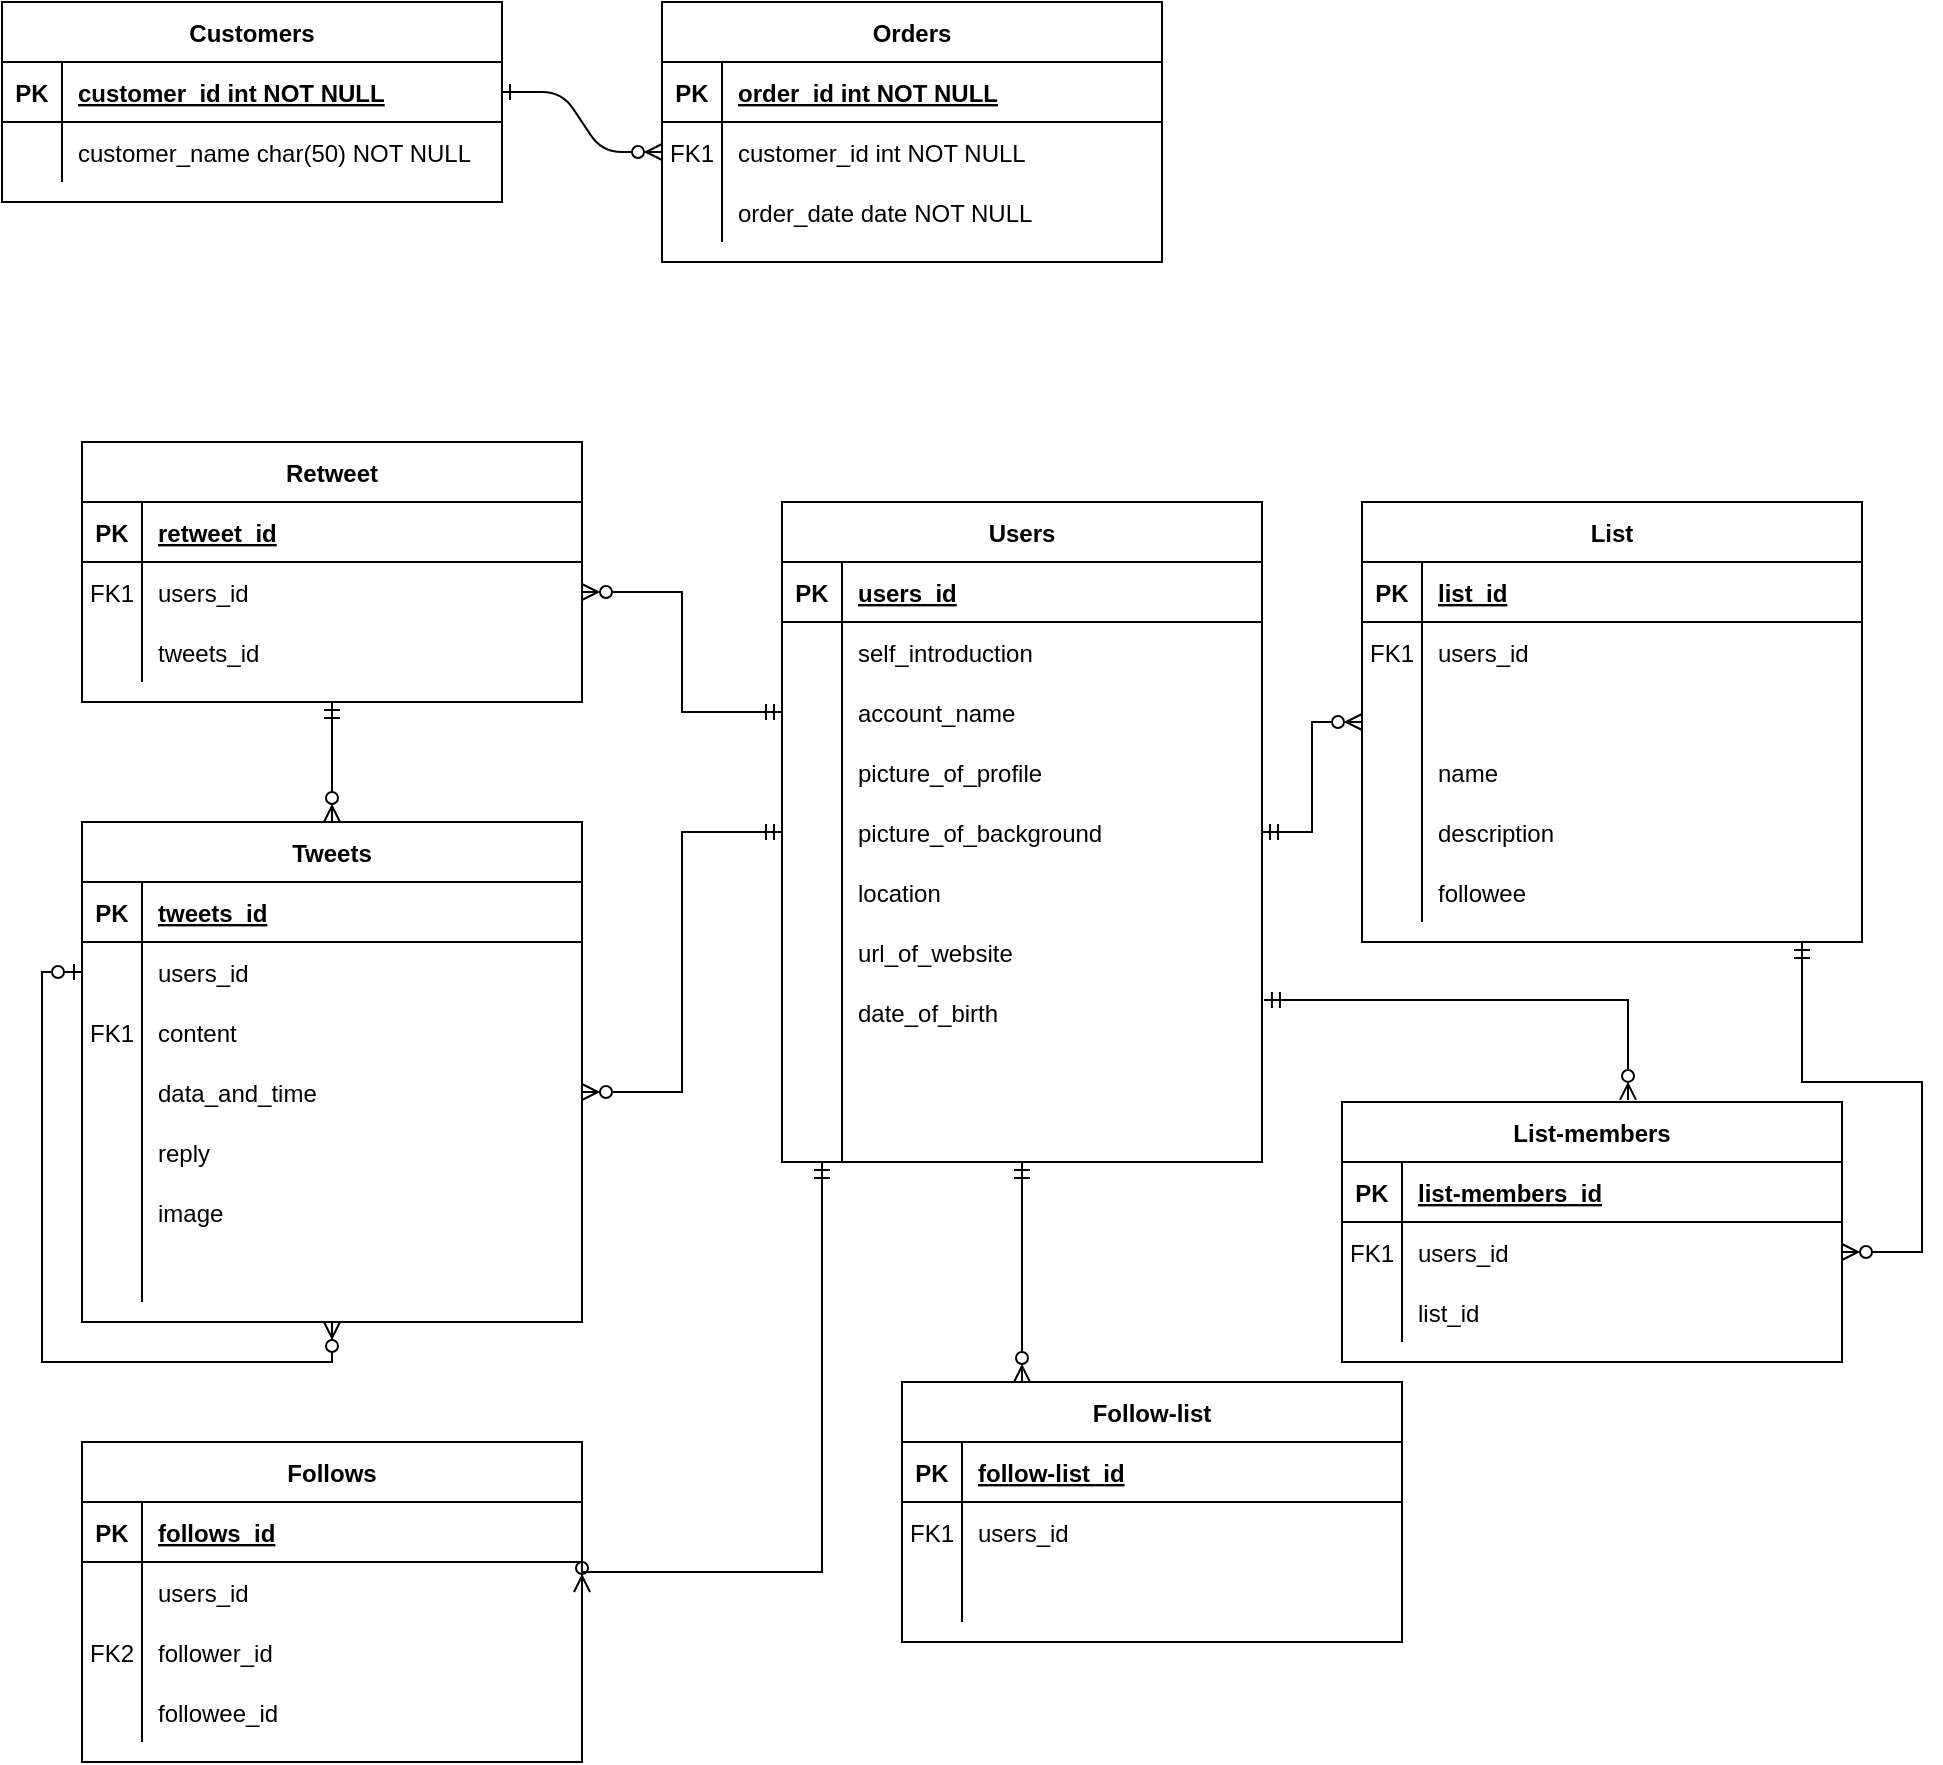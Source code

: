 <mxfile version="20.4.0" type="github">
  <diagram id="R2lEEEUBdFMjLlhIrx00" name="Page-1">
    <mxGraphModel dx="1426" dy="1596" grid="1" gridSize="10" guides="1" tooltips="1" connect="1" arrows="1" fold="1" page="1" pageScale="1" pageWidth="1169" pageHeight="827" math="0" shadow="0" extFonts="Permanent Marker^https://fonts.googleapis.com/css?family=Permanent+Marker">
      <root>
        <mxCell id="0" />
        <mxCell id="1" parent="0" />
        <mxCell id="C-vyLk0tnHw3VtMMgP7b-1" value="" style="edgeStyle=entityRelationEdgeStyle;endArrow=ERzeroToMany;startArrow=ERone;endFill=1;startFill=0;" parent="1" source="C-vyLk0tnHw3VtMMgP7b-24" target="C-vyLk0tnHw3VtMMgP7b-6" edge="1">
          <mxGeometry width="100" height="100" relative="1" as="geometry">
            <mxPoint x="340" y="720" as="sourcePoint" />
            <mxPoint x="440" y="620" as="targetPoint" />
          </mxGeometry>
        </mxCell>
        <mxCell id="C-vyLk0tnHw3VtMMgP7b-2" value="Orders" style="shape=table;startSize=30;container=1;collapsible=1;childLayout=tableLayout;fixedRows=1;rowLines=0;fontStyle=1;align=center;resizeLast=1;" parent="1" vertex="1">
          <mxGeometry x="420" y="-210" width="250" height="130" as="geometry" />
        </mxCell>
        <mxCell id="C-vyLk0tnHw3VtMMgP7b-3" value="" style="shape=partialRectangle;collapsible=0;dropTarget=0;pointerEvents=0;fillColor=none;points=[[0,0.5],[1,0.5]];portConstraint=eastwest;top=0;left=0;right=0;bottom=1;" parent="C-vyLk0tnHw3VtMMgP7b-2" vertex="1">
          <mxGeometry y="30" width="250" height="30" as="geometry" />
        </mxCell>
        <mxCell id="C-vyLk0tnHw3VtMMgP7b-4" value="PK" style="shape=partialRectangle;overflow=hidden;connectable=0;fillColor=none;top=0;left=0;bottom=0;right=0;fontStyle=1;" parent="C-vyLk0tnHw3VtMMgP7b-3" vertex="1">
          <mxGeometry width="30" height="30" as="geometry">
            <mxRectangle width="30" height="30" as="alternateBounds" />
          </mxGeometry>
        </mxCell>
        <mxCell id="C-vyLk0tnHw3VtMMgP7b-5" value="order_id int NOT NULL " style="shape=partialRectangle;overflow=hidden;connectable=0;fillColor=none;top=0;left=0;bottom=0;right=0;align=left;spacingLeft=6;fontStyle=5;" parent="C-vyLk0tnHw3VtMMgP7b-3" vertex="1">
          <mxGeometry x="30" width="220" height="30" as="geometry">
            <mxRectangle width="220" height="30" as="alternateBounds" />
          </mxGeometry>
        </mxCell>
        <mxCell id="C-vyLk0tnHw3VtMMgP7b-6" value="" style="shape=partialRectangle;collapsible=0;dropTarget=0;pointerEvents=0;fillColor=none;points=[[0,0.5],[1,0.5]];portConstraint=eastwest;top=0;left=0;right=0;bottom=0;" parent="C-vyLk0tnHw3VtMMgP7b-2" vertex="1">
          <mxGeometry y="60" width="250" height="30" as="geometry" />
        </mxCell>
        <mxCell id="C-vyLk0tnHw3VtMMgP7b-7" value="FK1" style="shape=partialRectangle;overflow=hidden;connectable=0;fillColor=none;top=0;left=0;bottom=0;right=0;" parent="C-vyLk0tnHw3VtMMgP7b-6" vertex="1">
          <mxGeometry width="30" height="30" as="geometry">
            <mxRectangle width="30" height="30" as="alternateBounds" />
          </mxGeometry>
        </mxCell>
        <mxCell id="C-vyLk0tnHw3VtMMgP7b-8" value="customer_id int NOT NULL" style="shape=partialRectangle;overflow=hidden;connectable=0;fillColor=none;top=0;left=0;bottom=0;right=0;align=left;spacingLeft=6;" parent="C-vyLk0tnHw3VtMMgP7b-6" vertex="1">
          <mxGeometry x="30" width="220" height="30" as="geometry">
            <mxRectangle width="220" height="30" as="alternateBounds" />
          </mxGeometry>
        </mxCell>
        <mxCell id="C-vyLk0tnHw3VtMMgP7b-9" value="" style="shape=partialRectangle;collapsible=0;dropTarget=0;pointerEvents=0;fillColor=none;points=[[0,0.5],[1,0.5]];portConstraint=eastwest;top=0;left=0;right=0;bottom=0;" parent="C-vyLk0tnHw3VtMMgP7b-2" vertex="1">
          <mxGeometry y="90" width="250" height="30" as="geometry" />
        </mxCell>
        <mxCell id="C-vyLk0tnHw3VtMMgP7b-10" value="" style="shape=partialRectangle;overflow=hidden;connectable=0;fillColor=none;top=0;left=0;bottom=0;right=0;" parent="C-vyLk0tnHw3VtMMgP7b-9" vertex="1">
          <mxGeometry width="30" height="30" as="geometry">
            <mxRectangle width="30" height="30" as="alternateBounds" />
          </mxGeometry>
        </mxCell>
        <mxCell id="C-vyLk0tnHw3VtMMgP7b-11" value="order_date date NOT NULL" style="shape=partialRectangle;overflow=hidden;connectable=0;fillColor=none;top=0;left=0;bottom=0;right=0;align=left;spacingLeft=6;" parent="C-vyLk0tnHw3VtMMgP7b-9" vertex="1">
          <mxGeometry x="30" width="220" height="30" as="geometry">
            <mxRectangle width="220" height="30" as="alternateBounds" />
          </mxGeometry>
        </mxCell>
        <mxCell id="C-vyLk0tnHw3VtMMgP7b-23" value="Customers" style="shape=table;startSize=30;container=1;collapsible=1;childLayout=tableLayout;fixedRows=1;rowLines=0;fontStyle=1;align=center;resizeLast=1;" parent="1" vertex="1">
          <mxGeometry x="90" y="-210" width="250" height="100" as="geometry" />
        </mxCell>
        <mxCell id="C-vyLk0tnHw3VtMMgP7b-24" value="" style="shape=partialRectangle;collapsible=0;dropTarget=0;pointerEvents=0;fillColor=none;points=[[0,0.5],[1,0.5]];portConstraint=eastwest;top=0;left=0;right=0;bottom=1;" parent="C-vyLk0tnHw3VtMMgP7b-23" vertex="1">
          <mxGeometry y="30" width="250" height="30" as="geometry" />
        </mxCell>
        <mxCell id="C-vyLk0tnHw3VtMMgP7b-25" value="PK" style="shape=partialRectangle;overflow=hidden;connectable=0;fillColor=none;top=0;left=0;bottom=0;right=0;fontStyle=1;" parent="C-vyLk0tnHw3VtMMgP7b-24" vertex="1">
          <mxGeometry width="30" height="30" as="geometry">
            <mxRectangle width="30" height="30" as="alternateBounds" />
          </mxGeometry>
        </mxCell>
        <mxCell id="C-vyLk0tnHw3VtMMgP7b-26" value="customer_id int NOT NULL " style="shape=partialRectangle;overflow=hidden;connectable=0;fillColor=none;top=0;left=0;bottom=0;right=0;align=left;spacingLeft=6;fontStyle=5;" parent="C-vyLk0tnHw3VtMMgP7b-24" vertex="1">
          <mxGeometry x="30" width="220" height="30" as="geometry">
            <mxRectangle width="220" height="30" as="alternateBounds" />
          </mxGeometry>
        </mxCell>
        <mxCell id="C-vyLk0tnHw3VtMMgP7b-27" value="" style="shape=partialRectangle;collapsible=0;dropTarget=0;pointerEvents=0;fillColor=none;points=[[0,0.5],[1,0.5]];portConstraint=eastwest;top=0;left=0;right=0;bottom=0;" parent="C-vyLk0tnHw3VtMMgP7b-23" vertex="1">
          <mxGeometry y="60" width="250" height="30" as="geometry" />
        </mxCell>
        <mxCell id="C-vyLk0tnHw3VtMMgP7b-28" value="" style="shape=partialRectangle;overflow=hidden;connectable=0;fillColor=none;top=0;left=0;bottom=0;right=0;" parent="C-vyLk0tnHw3VtMMgP7b-27" vertex="1">
          <mxGeometry width="30" height="30" as="geometry">
            <mxRectangle width="30" height="30" as="alternateBounds" />
          </mxGeometry>
        </mxCell>
        <mxCell id="C-vyLk0tnHw3VtMMgP7b-29" value="customer_name char(50) NOT NULL" style="shape=partialRectangle;overflow=hidden;connectable=0;fillColor=none;top=0;left=0;bottom=0;right=0;align=left;spacingLeft=6;" parent="C-vyLk0tnHw3VtMMgP7b-27" vertex="1">
          <mxGeometry x="30" width="220" height="30" as="geometry">
            <mxRectangle width="220" height="30" as="alternateBounds" />
          </mxGeometry>
        </mxCell>
        <mxCell id="1hGb0DpN1uPvW0XTXhWg-93" style="edgeStyle=orthogonalEdgeStyle;rounded=0;orthogonalLoop=1;jettySize=auto;html=1;startArrow=ERmandOne;startFill=0;endArrow=ERzeroToMany;endFill=0;" edge="1" parent="1" source="r38PuDG4reSHXDQMH3xo-49" target="r38PuDG4reSHXDQMH3xo-69">
          <mxGeometry relative="1" as="geometry" />
        </mxCell>
        <mxCell id="r38PuDG4reSHXDQMH3xo-49" value="Retweet" style="shape=table;startSize=30;container=1;collapsible=1;childLayout=tableLayout;fixedRows=1;rowLines=0;fontStyle=1;align=center;resizeLast=1;" parent="1" vertex="1">
          <mxGeometry x="130" y="10" width="250" height="130" as="geometry" />
        </mxCell>
        <mxCell id="r38PuDG4reSHXDQMH3xo-50" value="" style="shape=partialRectangle;collapsible=0;dropTarget=0;pointerEvents=0;fillColor=none;points=[[0,0.5],[1,0.5]];portConstraint=eastwest;top=0;left=0;right=0;bottom=1;" parent="r38PuDG4reSHXDQMH3xo-49" vertex="1">
          <mxGeometry y="30" width="250" height="30" as="geometry" />
        </mxCell>
        <mxCell id="r38PuDG4reSHXDQMH3xo-51" value="PK" style="shape=partialRectangle;overflow=hidden;connectable=0;fillColor=none;top=0;left=0;bottom=0;right=0;fontStyle=1;" parent="r38PuDG4reSHXDQMH3xo-50" vertex="1">
          <mxGeometry width="30" height="30" as="geometry">
            <mxRectangle width="30" height="30" as="alternateBounds" />
          </mxGeometry>
        </mxCell>
        <mxCell id="r38PuDG4reSHXDQMH3xo-52" value="retweet_id" style="shape=partialRectangle;overflow=hidden;connectable=0;fillColor=none;top=0;left=0;bottom=0;right=0;align=left;spacingLeft=6;fontStyle=5;" parent="r38PuDG4reSHXDQMH3xo-50" vertex="1">
          <mxGeometry x="30" width="220" height="30" as="geometry">
            <mxRectangle width="220" height="30" as="alternateBounds" />
          </mxGeometry>
        </mxCell>
        <mxCell id="r38PuDG4reSHXDQMH3xo-53" value="" style="shape=partialRectangle;collapsible=0;dropTarget=0;pointerEvents=0;fillColor=none;points=[[0,0.5],[1,0.5]];portConstraint=eastwest;top=0;left=0;right=0;bottom=0;" parent="r38PuDG4reSHXDQMH3xo-49" vertex="1">
          <mxGeometry y="60" width="250" height="30" as="geometry" />
        </mxCell>
        <mxCell id="r38PuDG4reSHXDQMH3xo-54" value="FK1" style="shape=partialRectangle;overflow=hidden;connectable=0;fillColor=none;top=0;left=0;bottom=0;right=0;" parent="r38PuDG4reSHXDQMH3xo-53" vertex="1">
          <mxGeometry width="30" height="30" as="geometry">
            <mxRectangle width="30" height="30" as="alternateBounds" />
          </mxGeometry>
        </mxCell>
        <mxCell id="r38PuDG4reSHXDQMH3xo-55" value="users_id" style="shape=partialRectangle;overflow=hidden;connectable=0;fillColor=none;top=0;left=0;bottom=0;right=0;align=left;spacingLeft=6;" parent="r38PuDG4reSHXDQMH3xo-53" vertex="1">
          <mxGeometry x="30" width="220" height="30" as="geometry">
            <mxRectangle width="220" height="30" as="alternateBounds" />
          </mxGeometry>
        </mxCell>
        <mxCell id="r38PuDG4reSHXDQMH3xo-56" value="" style="shape=partialRectangle;collapsible=0;dropTarget=0;pointerEvents=0;fillColor=none;points=[[0,0.5],[1,0.5]];portConstraint=eastwest;top=0;left=0;right=0;bottom=0;" parent="r38PuDG4reSHXDQMH3xo-49" vertex="1">
          <mxGeometry y="90" width="250" height="30" as="geometry" />
        </mxCell>
        <mxCell id="r38PuDG4reSHXDQMH3xo-57" value="" style="shape=partialRectangle;overflow=hidden;connectable=0;fillColor=none;top=0;left=0;bottom=0;right=0;" parent="r38PuDG4reSHXDQMH3xo-56" vertex="1">
          <mxGeometry width="30" height="30" as="geometry">
            <mxRectangle width="30" height="30" as="alternateBounds" />
          </mxGeometry>
        </mxCell>
        <mxCell id="r38PuDG4reSHXDQMH3xo-58" value="tweets_id" style="shape=partialRectangle;overflow=hidden;connectable=0;fillColor=none;top=0;left=0;bottom=0;right=0;align=left;spacingLeft=6;" parent="r38PuDG4reSHXDQMH3xo-56" vertex="1">
          <mxGeometry x="30" width="220" height="30" as="geometry">
            <mxRectangle width="220" height="30" as="alternateBounds" />
          </mxGeometry>
        </mxCell>
        <mxCell id="r38PuDG4reSHXDQMH3xo-59" value="Follows" style="shape=table;startSize=30;container=1;collapsible=1;childLayout=tableLayout;fixedRows=1;rowLines=0;fontStyle=1;align=center;resizeLast=1;" parent="1" vertex="1">
          <mxGeometry x="130" y="510" width="250" height="160" as="geometry" />
        </mxCell>
        <mxCell id="r38PuDG4reSHXDQMH3xo-60" value="" style="shape=partialRectangle;collapsible=0;dropTarget=0;pointerEvents=0;fillColor=none;points=[[0,0.5],[1,0.5]];portConstraint=eastwest;top=0;left=0;right=0;bottom=1;" parent="r38PuDG4reSHXDQMH3xo-59" vertex="1">
          <mxGeometry y="30" width="250" height="30" as="geometry" />
        </mxCell>
        <mxCell id="r38PuDG4reSHXDQMH3xo-61" value="PK" style="shape=partialRectangle;overflow=hidden;connectable=0;fillColor=none;top=0;left=0;bottom=0;right=0;fontStyle=1;" parent="r38PuDG4reSHXDQMH3xo-60" vertex="1">
          <mxGeometry width="30" height="30" as="geometry">
            <mxRectangle width="30" height="30" as="alternateBounds" />
          </mxGeometry>
        </mxCell>
        <mxCell id="r38PuDG4reSHXDQMH3xo-62" value="follows_id" style="shape=partialRectangle;overflow=hidden;connectable=0;fillColor=none;top=0;left=0;bottom=0;right=0;align=left;spacingLeft=6;fontStyle=5;" parent="r38PuDG4reSHXDQMH3xo-60" vertex="1">
          <mxGeometry x="30" width="220" height="30" as="geometry">
            <mxRectangle width="220" height="30" as="alternateBounds" />
          </mxGeometry>
        </mxCell>
        <mxCell id="1hGb0DpN1uPvW0XTXhWg-79" style="shape=partialRectangle;collapsible=0;dropTarget=0;pointerEvents=0;fillColor=none;points=[[0,0.5],[1,0.5]];portConstraint=eastwest;top=0;left=0;right=0;bottom=0;" vertex="1" parent="r38PuDG4reSHXDQMH3xo-59">
          <mxGeometry y="60" width="250" height="30" as="geometry" />
        </mxCell>
        <mxCell id="1hGb0DpN1uPvW0XTXhWg-80" style="shape=partialRectangle;overflow=hidden;connectable=0;fillColor=none;top=0;left=0;bottom=0;right=0;" vertex="1" parent="1hGb0DpN1uPvW0XTXhWg-79">
          <mxGeometry width="30" height="30" as="geometry">
            <mxRectangle width="30" height="30" as="alternateBounds" />
          </mxGeometry>
        </mxCell>
        <mxCell id="1hGb0DpN1uPvW0XTXhWg-81" value="users_id" style="shape=partialRectangle;overflow=hidden;connectable=0;fillColor=none;top=0;left=0;bottom=0;right=0;align=left;spacingLeft=6;" vertex="1" parent="1hGb0DpN1uPvW0XTXhWg-79">
          <mxGeometry x="30" width="220" height="30" as="geometry">
            <mxRectangle width="220" height="30" as="alternateBounds" />
          </mxGeometry>
        </mxCell>
        <mxCell id="r38PuDG4reSHXDQMH3xo-63" value="" style="shape=partialRectangle;collapsible=0;dropTarget=0;pointerEvents=0;fillColor=none;points=[[0,0.5],[1,0.5]];portConstraint=eastwest;top=0;left=0;right=0;bottom=0;" parent="r38PuDG4reSHXDQMH3xo-59" vertex="1">
          <mxGeometry y="90" width="250" height="30" as="geometry" />
        </mxCell>
        <mxCell id="r38PuDG4reSHXDQMH3xo-64" value="FK2" style="shape=partialRectangle;overflow=hidden;connectable=0;fillColor=none;top=0;left=0;bottom=0;right=0;" parent="r38PuDG4reSHXDQMH3xo-63" vertex="1">
          <mxGeometry width="30" height="30" as="geometry">
            <mxRectangle width="30" height="30" as="alternateBounds" />
          </mxGeometry>
        </mxCell>
        <mxCell id="r38PuDG4reSHXDQMH3xo-65" value="follower_id" style="shape=partialRectangle;overflow=hidden;connectable=0;fillColor=none;top=0;left=0;bottom=0;right=0;align=left;spacingLeft=6;" parent="r38PuDG4reSHXDQMH3xo-63" vertex="1">
          <mxGeometry x="30" width="220" height="30" as="geometry">
            <mxRectangle width="220" height="30" as="alternateBounds" />
          </mxGeometry>
        </mxCell>
        <mxCell id="r38PuDG4reSHXDQMH3xo-66" value="" style="shape=partialRectangle;collapsible=0;dropTarget=0;pointerEvents=0;fillColor=none;points=[[0,0.5],[1,0.5]];portConstraint=eastwest;top=0;left=0;right=0;bottom=0;" parent="r38PuDG4reSHXDQMH3xo-59" vertex="1">
          <mxGeometry y="120" width="250" height="30" as="geometry" />
        </mxCell>
        <mxCell id="r38PuDG4reSHXDQMH3xo-67" value="" style="shape=partialRectangle;overflow=hidden;connectable=0;fillColor=none;top=0;left=0;bottom=0;right=0;" parent="r38PuDG4reSHXDQMH3xo-66" vertex="1">
          <mxGeometry width="30" height="30" as="geometry">
            <mxRectangle width="30" height="30" as="alternateBounds" />
          </mxGeometry>
        </mxCell>
        <mxCell id="r38PuDG4reSHXDQMH3xo-68" value="followee_id" style="shape=partialRectangle;overflow=hidden;connectable=0;fillColor=none;top=0;left=0;bottom=0;right=0;align=left;spacingLeft=6;" parent="r38PuDG4reSHXDQMH3xo-66" vertex="1">
          <mxGeometry x="30" width="220" height="30" as="geometry">
            <mxRectangle width="220" height="30" as="alternateBounds" />
          </mxGeometry>
        </mxCell>
        <mxCell id="r38PuDG4reSHXDQMH3xo-69" value="Tweets" style="shape=table;startSize=30;container=1;collapsible=1;childLayout=tableLayout;fixedRows=1;rowLines=0;fontStyle=1;align=center;resizeLast=1;" parent="1" vertex="1">
          <mxGeometry x="130" y="200" width="250" height="250" as="geometry" />
        </mxCell>
        <mxCell id="r38PuDG4reSHXDQMH3xo-70" value="" style="shape=partialRectangle;collapsible=0;dropTarget=0;pointerEvents=0;fillColor=none;points=[[0,0.5],[1,0.5]];portConstraint=eastwest;top=0;left=0;right=0;bottom=1;" parent="r38PuDG4reSHXDQMH3xo-69" vertex="1">
          <mxGeometry y="30" width="250" height="30" as="geometry" />
        </mxCell>
        <mxCell id="r38PuDG4reSHXDQMH3xo-71" value="PK" style="shape=partialRectangle;overflow=hidden;connectable=0;fillColor=none;top=0;left=0;bottom=0;right=0;fontStyle=1;" parent="r38PuDG4reSHXDQMH3xo-70" vertex="1">
          <mxGeometry width="30" height="30" as="geometry">
            <mxRectangle width="30" height="30" as="alternateBounds" />
          </mxGeometry>
        </mxCell>
        <mxCell id="r38PuDG4reSHXDQMH3xo-72" value="tweets_id" style="shape=partialRectangle;overflow=hidden;connectable=0;fillColor=none;top=0;left=0;bottom=0;right=0;align=left;spacingLeft=6;fontStyle=5;" parent="r38PuDG4reSHXDQMH3xo-70" vertex="1">
          <mxGeometry x="30" width="220" height="30" as="geometry">
            <mxRectangle width="220" height="30" as="alternateBounds" />
          </mxGeometry>
        </mxCell>
        <mxCell id="1hGb0DpN1uPvW0XTXhWg-75" style="edgeStyle=orthogonalEdgeStyle;rounded=0;orthogonalLoop=1;jettySize=auto;html=1;entryX=0.5;entryY=1;entryDx=0;entryDy=0;startArrow=ERzeroToOne;startFill=0;endArrow=ERzeroToMany;endFill=0;" edge="1" parent="r38PuDG4reSHXDQMH3xo-69" source="1hGb0DpN1uPvW0XTXhWg-72" target="r38PuDG4reSHXDQMH3xo-69">
          <mxGeometry relative="1" as="geometry" />
        </mxCell>
        <mxCell id="1hGb0DpN1uPvW0XTXhWg-72" value="" style="shape=partialRectangle;collapsible=0;dropTarget=0;pointerEvents=0;fillColor=none;points=[[0,0.5],[1,0.5]];portConstraint=eastwest;top=0;left=0;right=0;bottom=0;" vertex="1" parent="r38PuDG4reSHXDQMH3xo-69">
          <mxGeometry y="60" width="250" height="30" as="geometry" />
        </mxCell>
        <mxCell id="1hGb0DpN1uPvW0XTXhWg-73" value="" style="shape=partialRectangle;overflow=hidden;connectable=0;fillColor=none;top=0;left=0;bottom=0;right=0;" vertex="1" parent="1hGb0DpN1uPvW0XTXhWg-72">
          <mxGeometry width="30" height="30" as="geometry">
            <mxRectangle width="30" height="30" as="alternateBounds" />
          </mxGeometry>
        </mxCell>
        <mxCell id="1hGb0DpN1uPvW0XTXhWg-74" value="users_id" style="shape=partialRectangle;overflow=hidden;connectable=0;fillColor=none;top=0;left=0;bottom=0;right=0;align=left;spacingLeft=6;" vertex="1" parent="1hGb0DpN1uPvW0XTXhWg-72">
          <mxGeometry x="30" width="220" height="30" as="geometry">
            <mxRectangle width="220" height="30" as="alternateBounds" />
          </mxGeometry>
        </mxCell>
        <mxCell id="r38PuDG4reSHXDQMH3xo-73" value="" style="shape=partialRectangle;collapsible=0;dropTarget=0;pointerEvents=0;fillColor=none;points=[[0,0.5],[1,0.5]];portConstraint=eastwest;top=0;left=0;right=0;bottom=0;" parent="r38PuDG4reSHXDQMH3xo-69" vertex="1">
          <mxGeometry y="90" width="250" height="30" as="geometry" />
        </mxCell>
        <mxCell id="r38PuDG4reSHXDQMH3xo-74" value="FK1" style="shape=partialRectangle;overflow=hidden;connectable=0;fillColor=none;top=0;left=0;bottom=0;right=0;" parent="r38PuDG4reSHXDQMH3xo-73" vertex="1">
          <mxGeometry width="30" height="30" as="geometry">
            <mxRectangle width="30" height="30" as="alternateBounds" />
          </mxGeometry>
        </mxCell>
        <mxCell id="r38PuDG4reSHXDQMH3xo-75" value="content" style="shape=partialRectangle;overflow=hidden;connectable=0;fillColor=none;top=0;left=0;bottom=0;right=0;align=left;spacingLeft=6;" parent="r38PuDG4reSHXDQMH3xo-73" vertex="1">
          <mxGeometry x="30" width="220" height="30" as="geometry">
            <mxRectangle width="220" height="30" as="alternateBounds" />
          </mxGeometry>
        </mxCell>
        <mxCell id="r38PuDG4reSHXDQMH3xo-76" value="" style="shape=partialRectangle;collapsible=0;dropTarget=0;pointerEvents=0;fillColor=none;points=[[0,0.5],[1,0.5]];portConstraint=eastwest;top=0;left=0;right=0;bottom=0;" parent="r38PuDG4reSHXDQMH3xo-69" vertex="1">
          <mxGeometry y="120" width="250" height="30" as="geometry" />
        </mxCell>
        <mxCell id="r38PuDG4reSHXDQMH3xo-77" value="" style="shape=partialRectangle;overflow=hidden;connectable=0;fillColor=none;top=0;left=0;bottom=0;right=0;" parent="r38PuDG4reSHXDQMH3xo-76" vertex="1">
          <mxGeometry width="30" height="30" as="geometry">
            <mxRectangle width="30" height="30" as="alternateBounds" />
          </mxGeometry>
        </mxCell>
        <mxCell id="r38PuDG4reSHXDQMH3xo-78" value="data_and_time" style="shape=partialRectangle;overflow=hidden;connectable=0;fillColor=none;top=0;left=0;bottom=0;right=0;align=left;spacingLeft=6;" parent="r38PuDG4reSHXDQMH3xo-76" vertex="1">
          <mxGeometry x="30" width="220" height="30" as="geometry">
            <mxRectangle width="220" height="30" as="alternateBounds" />
          </mxGeometry>
        </mxCell>
        <mxCell id="1hGb0DpN1uPvW0XTXhWg-25" style="shape=partialRectangle;collapsible=0;dropTarget=0;pointerEvents=0;fillColor=none;points=[[0,0.5],[1,0.5]];portConstraint=eastwest;top=0;left=0;right=0;bottom=0;" vertex="1" parent="r38PuDG4reSHXDQMH3xo-69">
          <mxGeometry y="150" width="250" height="30" as="geometry" />
        </mxCell>
        <mxCell id="1hGb0DpN1uPvW0XTXhWg-26" style="shape=partialRectangle;overflow=hidden;connectable=0;fillColor=none;top=0;left=0;bottom=0;right=0;" vertex="1" parent="1hGb0DpN1uPvW0XTXhWg-25">
          <mxGeometry width="30" height="30" as="geometry">
            <mxRectangle width="30" height="30" as="alternateBounds" />
          </mxGeometry>
        </mxCell>
        <mxCell id="1hGb0DpN1uPvW0XTXhWg-27" value="reply    " style="shape=partialRectangle;overflow=hidden;connectable=0;fillColor=none;top=0;left=0;bottom=0;right=0;align=left;spacingLeft=6;" vertex="1" parent="1hGb0DpN1uPvW0XTXhWg-25">
          <mxGeometry x="30" width="220" height="30" as="geometry">
            <mxRectangle width="220" height="30" as="alternateBounds" />
          </mxGeometry>
        </mxCell>
        <mxCell id="1hGb0DpN1uPvW0XTXhWg-28" style="shape=partialRectangle;collapsible=0;dropTarget=0;pointerEvents=0;fillColor=none;points=[[0,0.5],[1,0.5]];portConstraint=eastwest;top=0;left=0;right=0;bottom=0;" vertex="1" parent="r38PuDG4reSHXDQMH3xo-69">
          <mxGeometry y="180" width="250" height="30" as="geometry" />
        </mxCell>
        <mxCell id="1hGb0DpN1uPvW0XTXhWg-29" style="shape=partialRectangle;overflow=hidden;connectable=0;fillColor=none;top=0;left=0;bottom=0;right=0;" vertex="1" parent="1hGb0DpN1uPvW0XTXhWg-28">
          <mxGeometry width="30" height="30" as="geometry">
            <mxRectangle width="30" height="30" as="alternateBounds" />
          </mxGeometry>
        </mxCell>
        <mxCell id="1hGb0DpN1uPvW0XTXhWg-30" value="image    " style="shape=partialRectangle;overflow=hidden;connectable=0;fillColor=none;top=0;left=0;bottom=0;right=0;align=left;spacingLeft=6;" vertex="1" parent="1hGb0DpN1uPvW0XTXhWg-28">
          <mxGeometry x="30" width="220" height="30" as="geometry">
            <mxRectangle width="220" height="30" as="alternateBounds" />
          </mxGeometry>
        </mxCell>
        <mxCell id="1hGb0DpN1uPvW0XTXhWg-66" style="shape=partialRectangle;collapsible=0;dropTarget=0;pointerEvents=0;fillColor=none;points=[[0,0.5],[1,0.5]];portConstraint=eastwest;top=0;left=0;right=0;bottom=0;" vertex="1" parent="r38PuDG4reSHXDQMH3xo-69">
          <mxGeometry y="210" width="250" height="30" as="geometry" />
        </mxCell>
        <mxCell id="1hGb0DpN1uPvW0XTXhWg-67" style="shape=partialRectangle;overflow=hidden;connectable=0;fillColor=none;top=0;left=0;bottom=0;right=0;" vertex="1" parent="1hGb0DpN1uPvW0XTXhWg-66">
          <mxGeometry width="30" height="30" as="geometry">
            <mxRectangle width="30" height="30" as="alternateBounds" />
          </mxGeometry>
        </mxCell>
        <mxCell id="1hGb0DpN1uPvW0XTXhWg-68" value="" style="shape=partialRectangle;overflow=hidden;connectable=0;fillColor=none;top=0;left=0;bottom=0;right=0;align=left;spacingLeft=6;" vertex="1" parent="1hGb0DpN1uPvW0XTXhWg-66">
          <mxGeometry x="30" width="220" height="30" as="geometry">
            <mxRectangle width="220" height="30" as="alternateBounds" />
          </mxGeometry>
        </mxCell>
        <mxCell id="1hGb0DpN1uPvW0XTXhWg-95" style="edgeStyle=orthogonalEdgeStyle;rounded=0;orthogonalLoop=1;jettySize=auto;html=1;entryX=1;entryY=0.5;entryDx=0;entryDy=0;startArrow=ERmandOne;startFill=0;endArrow=ERzeroToMany;endFill=0;" edge="1" parent="1" source="r38PuDG4reSHXDQMH3xo-79" target="r38PuDG4reSHXDQMH3xo-103">
          <mxGeometry relative="1" as="geometry">
            <Array as="points">
              <mxPoint x="990" y="330" />
              <mxPoint x="1050" y="330" />
              <mxPoint x="1050" y="415" />
            </Array>
          </mxGeometry>
        </mxCell>
        <mxCell id="r38PuDG4reSHXDQMH3xo-79" value="List" style="shape=table;startSize=30;container=1;collapsible=1;childLayout=tableLayout;fixedRows=1;rowLines=0;fontStyle=1;align=center;resizeLast=1;" parent="1" vertex="1">
          <mxGeometry x="770" y="40" width="250" height="220" as="geometry" />
        </mxCell>
        <mxCell id="r38PuDG4reSHXDQMH3xo-80" value="" style="shape=partialRectangle;collapsible=0;dropTarget=0;pointerEvents=0;fillColor=none;points=[[0,0.5],[1,0.5]];portConstraint=eastwest;top=0;left=0;right=0;bottom=1;" parent="r38PuDG4reSHXDQMH3xo-79" vertex="1">
          <mxGeometry y="30" width="250" height="30" as="geometry" />
        </mxCell>
        <mxCell id="r38PuDG4reSHXDQMH3xo-81" value="PK" style="shape=partialRectangle;overflow=hidden;connectable=0;fillColor=none;top=0;left=0;bottom=0;right=0;fontStyle=1;" parent="r38PuDG4reSHXDQMH3xo-80" vertex="1">
          <mxGeometry width="30" height="30" as="geometry">
            <mxRectangle width="30" height="30" as="alternateBounds" />
          </mxGeometry>
        </mxCell>
        <mxCell id="r38PuDG4reSHXDQMH3xo-82" value="list_id" style="shape=partialRectangle;overflow=hidden;connectable=0;fillColor=none;top=0;left=0;bottom=0;right=0;align=left;spacingLeft=6;fontStyle=5;" parent="r38PuDG4reSHXDQMH3xo-80" vertex="1">
          <mxGeometry x="30" width="220" height="30" as="geometry">
            <mxRectangle width="220" height="30" as="alternateBounds" />
          </mxGeometry>
        </mxCell>
        <mxCell id="r38PuDG4reSHXDQMH3xo-83" value="" style="shape=partialRectangle;collapsible=0;dropTarget=0;pointerEvents=0;fillColor=none;points=[[0,0.5],[1,0.5]];portConstraint=eastwest;top=0;left=0;right=0;bottom=0;" parent="r38PuDG4reSHXDQMH3xo-79" vertex="1">
          <mxGeometry y="60" width="250" height="30" as="geometry" />
        </mxCell>
        <mxCell id="r38PuDG4reSHXDQMH3xo-84" value="FK1" style="shape=partialRectangle;overflow=hidden;connectable=0;fillColor=none;top=0;left=0;bottom=0;right=0;" parent="r38PuDG4reSHXDQMH3xo-83" vertex="1">
          <mxGeometry width="30" height="30" as="geometry">
            <mxRectangle width="30" height="30" as="alternateBounds" />
          </mxGeometry>
        </mxCell>
        <mxCell id="r38PuDG4reSHXDQMH3xo-85" value="users_id" style="shape=partialRectangle;overflow=hidden;connectable=0;fillColor=none;top=0;left=0;bottom=0;right=0;align=left;spacingLeft=6;" parent="r38PuDG4reSHXDQMH3xo-83" vertex="1">
          <mxGeometry x="30" width="220" height="30" as="geometry">
            <mxRectangle width="220" height="30" as="alternateBounds" />
          </mxGeometry>
        </mxCell>
        <mxCell id="r38PuDG4reSHXDQMH3xo-86" value="" style="shape=partialRectangle;collapsible=0;dropTarget=0;pointerEvents=0;fillColor=none;points=[[0,0.5],[1,0.5]];portConstraint=eastwest;top=0;left=0;right=0;bottom=0;" parent="r38PuDG4reSHXDQMH3xo-79" vertex="1">
          <mxGeometry y="90" width="250" height="30" as="geometry" />
        </mxCell>
        <mxCell id="r38PuDG4reSHXDQMH3xo-87" value="" style="shape=partialRectangle;overflow=hidden;connectable=0;fillColor=none;top=0;left=0;bottom=0;right=0;" parent="r38PuDG4reSHXDQMH3xo-86" vertex="1">
          <mxGeometry width="30" height="30" as="geometry">
            <mxRectangle width="30" height="30" as="alternateBounds" />
          </mxGeometry>
        </mxCell>
        <mxCell id="r38PuDG4reSHXDQMH3xo-88" value="" style="shape=partialRectangle;overflow=hidden;connectable=0;fillColor=none;top=0;left=0;bottom=0;right=0;align=left;spacingLeft=6;" parent="r38PuDG4reSHXDQMH3xo-86" vertex="1">
          <mxGeometry x="30" width="220" height="30" as="geometry">
            <mxRectangle width="220" height="30" as="alternateBounds" />
          </mxGeometry>
        </mxCell>
        <mxCell id="1hGb0DpN1uPvW0XTXhWg-16" style="shape=partialRectangle;collapsible=0;dropTarget=0;pointerEvents=0;fillColor=none;points=[[0,0.5],[1,0.5]];portConstraint=eastwest;top=0;left=0;right=0;bottom=0;" vertex="1" parent="r38PuDG4reSHXDQMH3xo-79">
          <mxGeometry y="120" width="250" height="30" as="geometry" />
        </mxCell>
        <mxCell id="1hGb0DpN1uPvW0XTXhWg-17" style="shape=partialRectangle;overflow=hidden;connectable=0;fillColor=none;top=0;left=0;bottom=0;right=0;" vertex="1" parent="1hGb0DpN1uPvW0XTXhWg-16">
          <mxGeometry width="30" height="30" as="geometry">
            <mxRectangle width="30" height="30" as="alternateBounds" />
          </mxGeometry>
        </mxCell>
        <mxCell id="1hGb0DpN1uPvW0XTXhWg-18" value="name" style="shape=partialRectangle;overflow=hidden;connectable=0;fillColor=none;top=0;left=0;bottom=0;right=0;align=left;spacingLeft=6;" vertex="1" parent="1hGb0DpN1uPvW0XTXhWg-16">
          <mxGeometry x="30" width="220" height="30" as="geometry">
            <mxRectangle width="220" height="30" as="alternateBounds" />
          </mxGeometry>
        </mxCell>
        <mxCell id="1hGb0DpN1uPvW0XTXhWg-19" style="shape=partialRectangle;collapsible=0;dropTarget=0;pointerEvents=0;fillColor=none;points=[[0,0.5],[1,0.5]];portConstraint=eastwest;top=0;left=0;right=0;bottom=0;" vertex="1" parent="r38PuDG4reSHXDQMH3xo-79">
          <mxGeometry y="150" width="250" height="30" as="geometry" />
        </mxCell>
        <mxCell id="1hGb0DpN1uPvW0XTXhWg-20" style="shape=partialRectangle;overflow=hidden;connectable=0;fillColor=none;top=0;left=0;bottom=0;right=0;" vertex="1" parent="1hGb0DpN1uPvW0XTXhWg-19">
          <mxGeometry width="30" height="30" as="geometry">
            <mxRectangle width="30" height="30" as="alternateBounds" />
          </mxGeometry>
        </mxCell>
        <mxCell id="1hGb0DpN1uPvW0XTXhWg-21" value="description" style="shape=partialRectangle;overflow=hidden;connectable=0;fillColor=none;top=0;left=0;bottom=0;right=0;align=left;spacingLeft=6;" vertex="1" parent="1hGb0DpN1uPvW0XTXhWg-19">
          <mxGeometry x="30" width="220" height="30" as="geometry">
            <mxRectangle width="220" height="30" as="alternateBounds" />
          </mxGeometry>
        </mxCell>
        <mxCell id="1hGb0DpN1uPvW0XTXhWg-22" style="shape=partialRectangle;collapsible=0;dropTarget=0;pointerEvents=0;fillColor=none;points=[[0,0.5],[1,0.5]];portConstraint=eastwest;top=0;left=0;right=0;bottom=0;" vertex="1" parent="r38PuDG4reSHXDQMH3xo-79">
          <mxGeometry y="180" width="250" height="30" as="geometry" />
        </mxCell>
        <mxCell id="1hGb0DpN1uPvW0XTXhWg-23" style="shape=partialRectangle;overflow=hidden;connectable=0;fillColor=none;top=0;left=0;bottom=0;right=0;" vertex="1" parent="1hGb0DpN1uPvW0XTXhWg-22">
          <mxGeometry width="30" height="30" as="geometry">
            <mxRectangle width="30" height="30" as="alternateBounds" />
          </mxGeometry>
        </mxCell>
        <mxCell id="1hGb0DpN1uPvW0XTXhWg-24" value="followee" style="shape=partialRectangle;overflow=hidden;connectable=0;fillColor=none;top=0;left=0;bottom=0;right=0;align=left;spacingLeft=6;" vertex="1" parent="1hGb0DpN1uPvW0XTXhWg-22">
          <mxGeometry x="30" width="220" height="30" as="geometry">
            <mxRectangle width="220" height="30" as="alternateBounds" />
          </mxGeometry>
        </mxCell>
        <mxCell id="r38PuDG4reSHXDQMH3xo-89" value="Follow-list" style="shape=table;startSize=30;container=1;collapsible=1;childLayout=tableLayout;fixedRows=1;rowLines=0;fontStyle=1;align=center;resizeLast=1;" parent="1" vertex="1">
          <mxGeometry x="540" y="480" width="250" height="130" as="geometry" />
        </mxCell>
        <mxCell id="r38PuDG4reSHXDQMH3xo-90" value="" style="shape=partialRectangle;collapsible=0;dropTarget=0;pointerEvents=0;fillColor=none;points=[[0,0.5],[1,0.5]];portConstraint=eastwest;top=0;left=0;right=0;bottom=1;" parent="r38PuDG4reSHXDQMH3xo-89" vertex="1">
          <mxGeometry y="30" width="250" height="30" as="geometry" />
        </mxCell>
        <mxCell id="r38PuDG4reSHXDQMH3xo-91" value="PK" style="shape=partialRectangle;overflow=hidden;connectable=0;fillColor=none;top=0;left=0;bottom=0;right=0;fontStyle=1;" parent="r38PuDG4reSHXDQMH3xo-90" vertex="1">
          <mxGeometry width="30" height="30" as="geometry">
            <mxRectangle width="30" height="30" as="alternateBounds" />
          </mxGeometry>
        </mxCell>
        <mxCell id="r38PuDG4reSHXDQMH3xo-92" value="follow-list_id" style="shape=partialRectangle;overflow=hidden;connectable=0;fillColor=none;top=0;left=0;bottom=0;right=0;align=left;spacingLeft=6;fontStyle=5;" parent="r38PuDG4reSHXDQMH3xo-90" vertex="1">
          <mxGeometry x="30" width="220" height="30" as="geometry">
            <mxRectangle width="220" height="30" as="alternateBounds" />
          </mxGeometry>
        </mxCell>
        <mxCell id="r38PuDG4reSHXDQMH3xo-93" value="" style="shape=partialRectangle;collapsible=0;dropTarget=0;pointerEvents=0;fillColor=none;points=[[0,0.5],[1,0.5]];portConstraint=eastwest;top=0;left=0;right=0;bottom=0;" parent="r38PuDG4reSHXDQMH3xo-89" vertex="1">
          <mxGeometry y="60" width="250" height="30" as="geometry" />
        </mxCell>
        <mxCell id="r38PuDG4reSHXDQMH3xo-94" value="FK1" style="shape=partialRectangle;overflow=hidden;connectable=0;fillColor=none;top=0;left=0;bottom=0;right=0;" parent="r38PuDG4reSHXDQMH3xo-93" vertex="1">
          <mxGeometry width="30" height="30" as="geometry">
            <mxRectangle width="30" height="30" as="alternateBounds" />
          </mxGeometry>
        </mxCell>
        <mxCell id="r38PuDG4reSHXDQMH3xo-95" value="users_id" style="shape=partialRectangle;overflow=hidden;connectable=0;fillColor=none;top=0;left=0;bottom=0;right=0;align=left;spacingLeft=6;" parent="r38PuDG4reSHXDQMH3xo-93" vertex="1">
          <mxGeometry x="30" width="220" height="30" as="geometry">
            <mxRectangle width="220" height="30" as="alternateBounds" />
          </mxGeometry>
        </mxCell>
        <mxCell id="r38PuDG4reSHXDQMH3xo-96" value="" style="shape=partialRectangle;collapsible=0;dropTarget=0;pointerEvents=0;fillColor=none;points=[[0,0.5],[1,0.5]];portConstraint=eastwest;top=0;left=0;right=0;bottom=0;" parent="r38PuDG4reSHXDQMH3xo-89" vertex="1">
          <mxGeometry y="90" width="250" height="30" as="geometry" />
        </mxCell>
        <mxCell id="r38PuDG4reSHXDQMH3xo-97" value="" style="shape=partialRectangle;overflow=hidden;connectable=0;fillColor=none;top=0;left=0;bottom=0;right=0;" parent="r38PuDG4reSHXDQMH3xo-96" vertex="1">
          <mxGeometry width="30" height="30" as="geometry">
            <mxRectangle width="30" height="30" as="alternateBounds" />
          </mxGeometry>
        </mxCell>
        <mxCell id="r38PuDG4reSHXDQMH3xo-98" value="" style="shape=partialRectangle;overflow=hidden;connectable=0;fillColor=none;top=0;left=0;bottom=0;right=0;align=left;spacingLeft=6;" parent="r38PuDG4reSHXDQMH3xo-96" vertex="1">
          <mxGeometry x="30" width="220" height="30" as="geometry">
            <mxRectangle width="220" height="30" as="alternateBounds" />
          </mxGeometry>
        </mxCell>
        <mxCell id="r38PuDG4reSHXDQMH3xo-99" value="List-members" style="shape=table;startSize=30;container=1;collapsible=1;childLayout=tableLayout;fixedRows=1;rowLines=0;fontStyle=1;align=center;resizeLast=1;" parent="1" vertex="1">
          <mxGeometry x="760" y="340" width="250" height="130" as="geometry" />
        </mxCell>
        <mxCell id="r38PuDG4reSHXDQMH3xo-100" value="" style="shape=partialRectangle;collapsible=0;dropTarget=0;pointerEvents=0;fillColor=none;points=[[0,0.5],[1,0.5]];portConstraint=eastwest;top=0;left=0;right=0;bottom=1;" parent="r38PuDG4reSHXDQMH3xo-99" vertex="1">
          <mxGeometry y="30" width="250" height="30" as="geometry" />
        </mxCell>
        <mxCell id="r38PuDG4reSHXDQMH3xo-101" value="PK" style="shape=partialRectangle;overflow=hidden;connectable=0;fillColor=none;top=0;left=0;bottom=0;right=0;fontStyle=1;" parent="r38PuDG4reSHXDQMH3xo-100" vertex="1">
          <mxGeometry width="30" height="30" as="geometry">
            <mxRectangle width="30" height="30" as="alternateBounds" />
          </mxGeometry>
        </mxCell>
        <mxCell id="r38PuDG4reSHXDQMH3xo-102" value="list-members_id" style="shape=partialRectangle;overflow=hidden;connectable=0;fillColor=none;top=0;left=0;bottom=0;right=0;align=left;spacingLeft=6;fontStyle=5;" parent="r38PuDG4reSHXDQMH3xo-100" vertex="1">
          <mxGeometry x="30" width="220" height="30" as="geometry">
            <mxRectangle width="220" height="30" as="alternateBounds" />
          </mxGeometry>
        </mxCell>
        <mxCell id="r38PuDG4reSHXDQMH3xo-103" value="" style="shape=partialRectangle;collapsible=0;dropTarget=0;pointerEvents=0;fillColor=none;points=[[0,0.5],[1,0.5]];portConstraint=eastwest;top=0;left=0;right=0;bottom=0;" parent="r38PuDG4reSHXDQMH3xo-99" vertex="1">
          <mxGeometry y="60" width="250" height="30" as="geometry" />
        </mxCell>
        <mxCell id="r38PuDG4reSHXDQMH3xo-104" value="FK1" style="shape=partialRectangle;overflow=hidden;connectable=0;fillColor=none;top=0;left=0;bottom=0;right=0;" parent="r38PuDG4reSHXDQMH3xo-103" vertex="1">
          <mxGeometry width="30" height="30" as="geometry">
            <mxRectangle width="30" height="30" as="alternateBounds" />
          </mxGeometry>
        </mxCell>
        <mxCell id="r38PuDG4reSHXDQMH3xo-105" value="users_id" style="shape=partialRectangle;overflow=hidden;connectable=0;fillColor=none;top=0;left=0;bottom=0;right=0;align=left;spacingLeft=6;" parent="r38PuDG4reSHXDQMH3xo-103" vertex="1">
          <mxGeometry x="30" width="220" height="30" as="geometry">
            <mxRectangle width="220" height="30" as="alternateBounds" />
          </mxGeometry>
        </mxCell>
        <mxCell id="r38PuDG4reSHXDQMH3xo-106" value="" style="shape=partialRectangle;collapsible=0;dropTarget=0;pointerEvents=0;fillColor=none;points=[[0,0.5],[1,0.5]];portConstraint=eastwest;top=0;left=0;right=0;bottom=0;" parent="r38PuDG4reSHXDQMH3xo-99" vertex="1">
          <mxGeometry y="90" width="250" height="30" as="geometry" />
        </mxCell>
        <mxCell id="r38PuDG4reSHXDQMH3xo-107" value="" style="shape=partialRectangle;overflow=hidden;connectable=0;fillColor=none;top=0;left=0;bottom=0;right=0;" parent="r38PuDG4reSHXDQMH3xo-106" vertex="1">
          <mxGeometry width="30" height="30" as="geometry">
            <mxRectangle width="30" height="30" as="alternateBounds" />
          </mxGeometry>
        </mxCell>
        <mxCell id="r38PuDG4reSHXDQMH3xo-108" value="list_id" style="shape=partialRectangle;overflow=hidden;connectable=0;fillColor=none;top=0;left=0;bottom=0;right=0;align=left;spacingLeft=6;" parent="r38PuDG4reSHXDQMH3xo-106" vertex="1">
          <mxGeometry x="30" width="220" height="30" as="geometry">
            <mxRectangle width="220" height="30" as="alternateBounds" />
          </mxGeometry>
        </mxCell>
        <mxCell id="1hGb0DpN1uPvW0XTXhWg-82" style="edgeStyle=orthogonalEdgeStyle;rounded=0;orthogonalLoop=1;jettySize=auto;html=1;entryX=1;entryY=0.5;entryDx=0;entryDy=0;startArrow=ERmandOne;startFill=0;endArrow=ERzeroToMany;endFill=0;" edge="1" parent="1" source="r38PuDG4reSHXDQMH3xo-109" target="1hGb0DpN1uPvW0XTXhWg-79">
          <mxGeometry relative="1" as="geometry">
            <Array as="points">
              <mxPoint x="500" y="575" />
            </Array>
          </mxGeometry>
        </mxCell>
        <mxCell id="r38PuDG4reSHXDQMH3xo-109" value="Users" style="shape=table;startSize=30;container=1;collapsible=1;childLayout=tableLayout;fixedRows=1;rowLines=0;fontStyle=1;align=center;resizeLast=1;" parent="1" vertex="1">
          <mxGeometry x="480" y="40" width="240" height="330" as="geometry" />
        </mxCell>
        <mxCell id="r38PuDG4reSHXDQMH3xo-110" value="" style="shape=partialRectangle;collapsible=0;dropTarget=0;pointerEvents=0;fillColor=none;points=[[0,0.5],[1,0.5]];portConstraint=eastwest;top=0;left=0;right=0;bottom=1;" parent="r38PuDG4reSHXDQMH3xo-109" vertex="1">
          <mxGeometry y="30" width="240" height="30" as="geometry" />
        </mxCell>
        <mxCell id="r38PuDG4reSHXDQMH3xo-111" value="PK" style="shape=partialRectangle;overflow=hidden;connectable=0;fillColor=none;top=0;left=0;bottom=0;right=0;fontStyle=1;" parent="r38PuDG4reSHXDQMH3xo-110" vertex="1">
          <mxGeometry width="30" height="30" as="geometry">
            <mxRectangle width="30" height="30" as="alternateBounds" />
          </mxGeometry>
        </mxCell>
        <mxCell id="r38PuDG4reSHXDQMH3xo-112" value="users_id" style="shape=partialRectangle;overflow=hidden;connectable=0;fillColor=none;top=0;left=0;bottom=0;right=0;align=left;spacingLeft=6;fontStyle=5;" parent="r38PuDG4reSHXDQMH3xo-110" vertex="1">
          <mxGeometry x="30" width="210" height="30" as="geometry">
            <mxRectangle width="210" height="30" as="alternateBounds" />
          </mxGeometry>
        </mxCell>
        <mxCell id="r38PuDG4reSHXDQMH3xo-113" value="" style="shape=partialRectangle;collapsible=0;dropTarget=0;pointerEvents=0;fillColor=none;points=[[0,0.5],[1,0.5]];portConstraint=eastwest;top=0;left=0;right=0;bottom=0;" parent="r38PuDG4reSHXDQMH3xo-109" vertex="1">
          <mxGeometry y="60" width="240" height="30" as="geometry" />
        </mxCell>
        <mxCell id="r38PuDG4reSHXDQMH3xo-114" value="" style="shape=partialRectangle;overflow=hidden;connectable=0;fillColor=none;top=0;left=0;bottom=0;right=0;" parent="r38PuDG4reSHXDQMH3xo-113" vertex="1">
          <mxGeometry width="30" height="30" as="geometry">
            <mxRectangle width="30" height="30" as="alternateBounds" />
          </mxGeometry>
        </mxCell>
        <mxCell id="r38PuDG4reSHXDQMH3xo-115" value="self_introduction" style="shape=partialRectangle;overflow=hidden;connectable=0;fillColor=none;top=0;left=0;bottom=0;right=0;align=left;spacingLeft=6;" parent="r38PuDG4reSHXDQMH3xo-113" vertex="1">
          <mxGeometry x="30" width="210" height="30" as="geometry">
            <mxRectangle width="210" height="30" as="alternateBounds" />
          </mxGeometry>
        </mxCell>
        <mxCell id="r38PuDG4reSHXDQMH3xo-116" value="" style="shape=partialRectangle;collapsible=0;dropTarget=0;pointerEvents=0;fillColor=none;points=[[0,0.5],[1,0.5]];portConstraint=eastwest;top=0;left=0;right=0;bottom=0;" parent="r38PuDG4reSHXDQMH3xo-109" vertex="1">
          <mxGeometry y="90" width="240" height="30" as="geometry" />
        </mxCell>
        <mxCell id="r38PuDG4reSHXDQMH3xo-117" value="" style="shape=partialRectangle;overflow=hidden;connectable=0;fillColor=none;top=0;left=0;bottom=0;right=0;" parent="r38PuDG4reSHXDQMH3xo-116" vertex="1">
          <mxGeometry width="30" height="30" as="geometry">
            <mxRectangle width="30" height="30" as="alternateBounds" />
          </mxGeometry>
        </mxCell>
        <mxCell id="r38PuDG4reSHXDQMH3xo-118" value="account_name" style="shape=partialRectangle;overflow=hidden;connectable=0;fillColor=none;top=0;left=0;bottom=0;right=0;align=left;spacingLeft=6;" parent="r38PuDG4reSHXDQMH3xo-116" vertex="1">
          <mxGeometry x="30" width="210" height="30" as="geometry">
            <mxRectangle width="210" height="30" as="alternateBounds" />
          </mxGeometry>
        </mxCell>
        <mxCell id="1hGb0DpN1uPvW0XTXhWg-1" style="shape=partialRectangle;collapsible=0;dropTarget=0;pointerEvents=0;fillColor=none;points=[[0,0.5],[1,0.5]];portConstraint=eastwest;top=0;left=0;right=0;bottom=0;" vertex="1" parent="r38PuDG4reSHXDQMH3xo-109">
          <mxGeometry y="120" width="240" height="30" as="geometry" />
        </mxCell>
        <mxCell id="1hGb0DpN1uPvW0XTXhWg-2" style="shape=partialRectangle;overflow=hidden;connectable=0;fillColor=none;top=0;left=0;bottom=0;right=0;" vertex="1" parent="1hGb0DpN1uPvW0XTXhWg-1">
          <mxGeometry width="30" height="30" as="geometry">
            <mxRectangle width="30" height="30" as="alternateBounds" />
          </mxGeometry>
        </mxCell>
        <mxCell id="1hGb0DpN1uPvW0XTXhWg-3" value="picture_of_profile" style="shape=partialRectangle;overflow=hidden;connectable=0;fillColor=none;top=0;left=0;bottom=0;right=0;align=left;spacingLeft=6;" vertex="1" parent="1hGb0DpN1uPvW0XTXhWg-1">
          <mxGeometry x="30" width="210" height="30" as="geometry">
            <mxRectangle width="210" height="30" as="alternateBounds" />
          </mxGeometry>
        </mxCell>
        <mxCell id="1hGb0DpN1uPvW0XTXhWg-62" style="shape=partialRectangle;collapsible=0;dropTarget=0;pointerEvents=0;fillColor=none;points=[[0,0.5],[1,0.5]];portConstraint=eastwest;top=0;left=0;right=0;bottom=0;" vertex="1" parent="r38PuDG4reSHXDQMH3xo-109">
          <mxGeometry y="150" width="240" height="30" as="geometry" />
        </mxCell>
        <mxCell id="1hGb0DpN1uPvW0XTXhWg-63" style="shape=partialRectangle;overflow=hidden;connectable=0;fillColor=none;top=0;left=0;bottom=0;right=0;" vertex="1" parent="1hGb0DpN1uPvW0XTXhWg-62">
          <mxGeometry width="30" height="30" as="geometry">
            <mxRectangle width="30" height="30" as="alternateBounds" />
          </mxGeometry>
        </mxCell>
        <mxCell id="1hGb0DpN1uPvW0XTXhWg-64" value="picture_of_background" style="shape=partialRectangle;overflow=hidden;connectable=0;fillColor=none;top=0;left=0;bottom=0;right=0;align=left;spacingLeft=6;" vertex="1" parent="1hGb0DpN1uPvW0XTXhWg-62">
          <mxGeometry x="30" width="210" height="30" as="geometry">
            <mxRectangle width="210" height="30" as="alternateBounds" />
          </mxGeometry>
        </mxCell>
        <mxCell id="r38PuDG4reSHXDQMH3xo-121" style="shape=partialRectangle;collapsible=0;dropTarget=0;pointerEvents=0;fillColor=none;points=[[0,0.5],[1,0.5]];portConstraint=eastwest;top=0;left=0;right=0;bottom=0;" parent="r38PuDG4reSHXDQMH3xo-109" vertex="1">
          <mxGeometry y="180" width="240" height="30" as="geometry" />
        </mxCell>
        <mxCell id="r38PuDG4reSHXDQMH3xo-122" style="shape=partialRectangle;overflow=hidden;connectable=0;fillColor=none;top=0;left=0;bottom=0;right=0;" parent="r38PuDG4reSHXDQMH3xo-121" vertex="1">
          <mxGeometry width="30" height="30" as="geometry">
            <mxRectangle width="30" height="30" as="alternateBounds" />
          </mxGeometry>
        </mxCell>
        <mxCell id="r38PuDG4reSHXDQMH3xo-123" value="location" style="shape=partialRectangle;overflow=hidden;connectable=0;fillColor=none;top=0;left=0;bottom=0;right=0;align=left;spacingLeft=6;" parent="r38PuDG4reSHXDQMH3xo-121" vertex="1">
          <mxGeometry x="30" width="210" height="30" as="geometry">
            <mxRectangle width="210" height="30" as="alternateBounds" />
          </mxGeometry>
        </mxCell>
        <mxCell id="1hGb0DpN1uPvW0XTXhWg-13" style="shape=partialRectangle;collapsible=0;dropTarget=0;pointerEvents=0;fillColor=none;points=[[0,0.5],[1,0.5]];portConstraint=eastwest;top=0;left=0;right=0;bottom=0;" vertex="1" parent="r38PuDG4reSHXDQMH3xo-109">
          <mxGeometry y="210" width="240" height="30" as="geometry" />
        </mxCell>
        <mxCell id="1hGb0DpN1uPvW0XTXhWg-14" style="shape=partialRectangle;overflow=hidden;connectable=0;fillColor=none;top=0;left=0;bottom=0;right=0;" vertex="1" parent="1hGb0DpN1uPvW0XTXhWg-13">
          <mxGeometry width="30" height="30" as="geometry">
            <mxRectangle width="30" height="30" as="alternateBounds" />
          </mxGeometry>
        </mxCell>
        <mxCell id="1hGb0DpN1uPvW0XTXhWg-15" value="url_of_website" style="shape=partialRectangle;overflow=hidden;connectable=0;fillColor=none;top=0;left=0;bottom=0;right=0;align=left;spacingLeft=6;" vertex="1" parent="1hGb0DpN1uPvW0XTXhWg-13">
          <mxGeometry x="30" width="210" height="30" as="geometry">
            <mxRectangle width="210" height="30" as="alternateBounds" />
          </mxGeometry>
        </mxCell>
        <mxCell id="1hGb0DpN1uPvW0XTXhWg-10" style="shape=partialRectangle;collapsible=0;dropTarget=0;pointerEvents=0;fillColor=none;points=[[0,0.5],[1,0.5]];portConstraint=eastwest;top=0;left=0;right=0;bottom=0;" vertex="1" parent="r38PuDG4reSHXDQMH3xo-109">
          <mxGeometry y="240" width="240" height="30" as="geometry" />
        </mxCell>
        <mxCell id="1hGb0DpN1uPvW0XTXhWg-11" style="shape=partialRectangle;overflow=hidden;connectable=0;fillColor=none;top=0;left=0;bottom=0;right=0;" vertex="1" parent="1hGb0DpN1uPvW0XTXhWg-10">
          <mxGeometry width="30" height="30" as="geometry">
            <mxRectangle width="30" height="30" as="alternateBounds" />
          </mxGeometry>
        </mxCell>
        <mxCell id="1hGb0DpN1uPvW0XTXhWg-12" value="date_of_birth" style="shape=partialRectangle;overflow=hidden;connectable=0;fillColor=none;top=0;left=0;bottom=0;right=0;align=left;spacingLeft=6;" vertex="1" parent="1hGb0DpN1uPvW0XTXhWg-10">
          <mxGeometry x="30" width="210" height="30" as="geometry">
            <mxRectangle width="210" height="30" as="alternateBounds" />
          </mxGeometry>
        </mxCell>
        <mxCell id="1hGb0DpN1uPvW0XTXhWg-7" style="shape=partialRectangle;collapsible=0;dropTarget=0;pointerEvents=0;fillColor=none;points=[[0,0.5],[1,0.5]];portConstraint=eastwest;top=0;left=0;right=0;bottom=0;" vertex="1" parent="r38PuDG4reSHXDQMH3xo-109">
          <mxGeometry y="270" width="240" height="30" as="geometry" />
        </mxCell>
        <mxCell id="1hGb0DpN1uPvW0XTXhWg-8" style="shape=partialRectangle;overflow=hidden;connectable=0;fillColor=none;top=0;left=0;bottom=0;right=0;" vertex="1" parent="1hGb0DpN1uPvW0XTXhWg-7">
          <mxGeometry width="30" height="30" as="geometry">
            <mxRectangle width="30" height="30" as="alternateBounds" />
          </mxGeometry>
        </mxCell>
        <mxCell id="1hGb0DpN1uPvW0XTXhWg-9" value="" style="shape=partialRectangle;overflow=hidden;connectable=0;fillColor=none;top=0;left=0;bottom=0;right=0;align=left;spacingLeft=6;" vertex="1" parent="1hGb0DpN1uPvW0XTXhWg-7">
          <mxGeometry x="30" width="210" height="30" as="geometry">
            <mxRectangle width="210" height="30" as="alternateBounds" />
          </mxGeometry>
        </mxCell>
        <mxCell id="1hGb0DpN1uPvW0XTXhWg-4" style="shape=partialRectangle;collapsible=0;dropTarget=0;pointerEvents=0;fillColor=none;points=[[0,0.5],[1,0.5]];portConstraint=eastwest;top=0;left=0;right=0;bottom=0;" vertex="1" parent="r38PuDG4reSHXDQMH3xo-109">
          <mxGeometry y="300" width="240" height="30" as="geometry" />
        </mxCell>
        <mxCell id="1hGb0DpN1uPvW0XTXhWg-5" style="shape=partialRectangle;overflow=hidden;connectable=0;fillColor=none;top=0;left=0;bottom=0;right=0;" vertex="1" parent="1hGb0DpN1uPvW0XTXhWg-4">
          <mxGeometry width="30" height="30" as="geometry">
            <mxRectangle width="30" height="30" as="alternateBounds" />
          </mxGeometry>
        </mxCell>
        <mxCell id="1hGb0DpN1uPvW0XTXhWg-6" style="shape=partialRectangle;overflow=hidden;connectable=0;fillColor=none;top=0;left=0;bottom=0;right=0;align=left;spacingLeft=6;" vertex="1" parent="1hGb0DpN1uPvW0XTXhWg-4">
          <mxGeometry x="30" width="210" height="30" as="geometry">
            <mxRectangle width="210" height="30" as="alternateBounds" />
          </mxGeometry>
        </mxCell>
        <mxCell id="1hGb0DpN1uPvW0XTXhWg-65" style="edgeStyle=orthogonalEdgeStyle;rounded=0;orthogonalLoop=1;jettySize=auto;html=1;entryX=1;entryY=0.5;entryDx=0;entryDy=0;startArrow=ERmandOne;startFill=0;endArrow=ERzeroToMany;endFill=0;" edge="1" parent="1" source="1hGb0DpN1uPvW0XTXhWg-62" target="r38PuDG4reSHXDQMH3xo-76">
          <mxGeometry relative="1" as="geometry" />
        </mxCell>
        <mxCell id="1hGb0DpN1uPvW0XTXhWg-83" style="edgeStyle=orthogonalEdgeStyle;rounded=0;orthogonalLoop=1;jettySize=auto;html=1;exitX=1;exitY=0.5;exitDx=0;exitDy=0;startArrow=ERmandOne;startFill=0;endArrow=ERzeroToMany;endFill=0;" edge="1" parent="1" source="1hGb0DpN1uPvW0XTXhWg-62" target="r38PuDG4reSHXDQMH3xo-79">
          <mxGeometry relative="1" as="geometry" />
        </mxCell>
        <mxCell id="1hGb0DpN1uPvW0XTXhWg-85" style="edgeStyle=orthogonalEdgeStyle;rounded=0;orthogonalLoop=1;jettySize=auto;html=1;startArrow=ERmandOne;startFill=0;endArrow=ERzeroToMany;endFill=0;" edge="1" parent="1" source="r38PuDG4reSHXDQMH3xo-116" target="r38PuDG4reSHXDQMH3xo-53">
          <mxGeometry relative="1" as="geometry" />
        </mxCell>
        <mxCell id="1hGb0DpN1uPvW0XTXhWg-86" style="edgeStyle=orthogonalEdgeStyle;rounded=0;orthogonalLoop=1;jettySize=auto;html=1;entryX=0.572;entryY=-0.008;entryDx=0;entryDy=0;entryPerimeter=0;startArrow=ERmandOne;startFill=0;endArrow=ERzeroToMany;endFill=0;exitX=1.004;exitY=0.3;exitDx=0;exitDy=0;exitPerimeter=0;" edge="1" parent="1" source="1hGb0DpN1uPvW0XTXhWg-10" target="r38PuDG4reSHXDQMH3xo-99">
          <mxGeometry relative="1" as="geometry" />
        </mxCell>
        <mxCell id="1hGb0DpN1uPvW0XTXhWg-87" style="edgeStyle=orthogonalEdgeStyle;rounded=0;orthogonalLoop=1;jettySize=auto;html=1;startArrow=ERmandOne;startFill=0;endArrow=ERzeroToMany;endFill=0;" edge="1" parent="1" source="1hGb0DpN1uPvW0XTXhWg-4" target="r38PuDG4reSHXDQMH3xo-89">
          <mxGeometry relative="1" as="geometry">
            <Array as="points">
              <mxPoint x="680" y="590" />
              <mxPoint x="555" y="590" />
            </Array>
          </mxGeometry>
        </mxCell>
      </root>
    </mxGraphModel>
  </diagram>
</mxfile>
